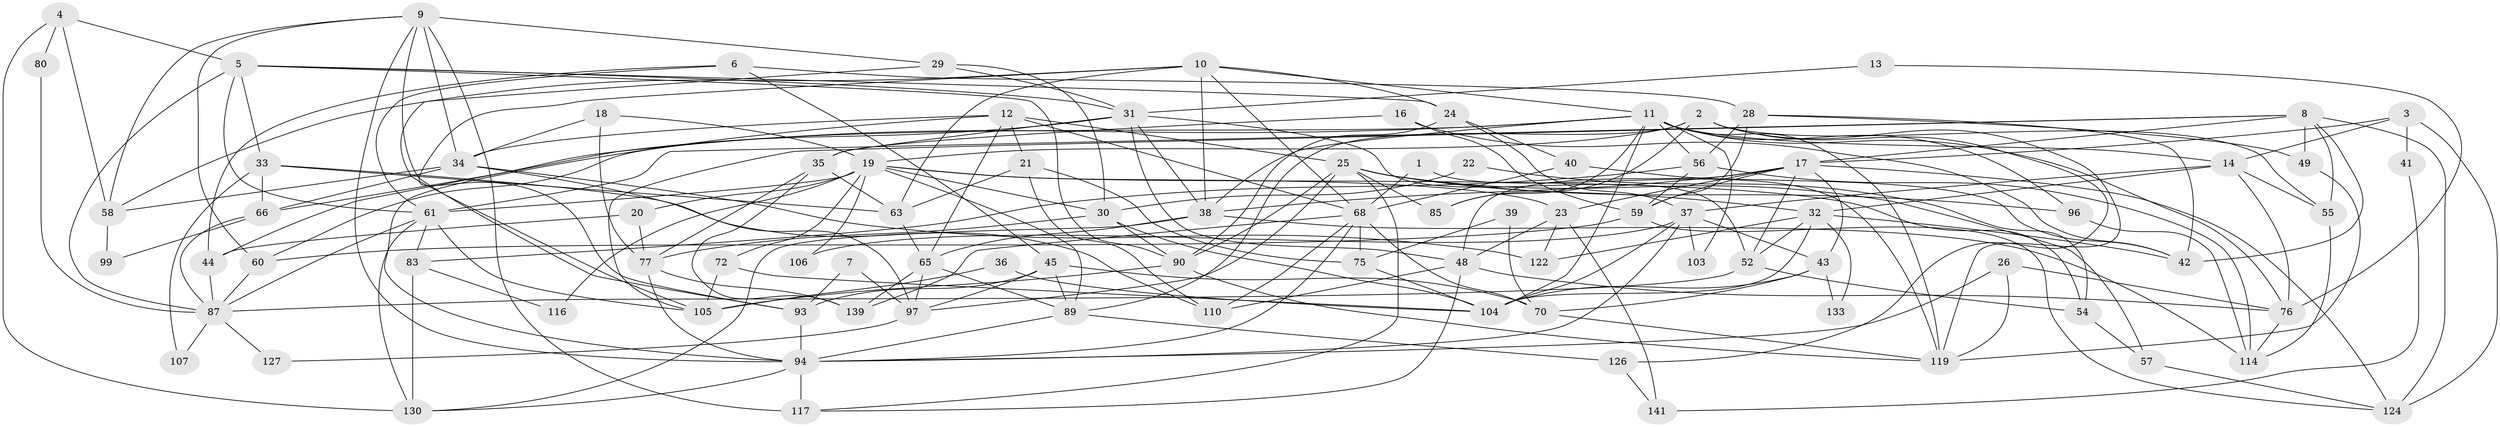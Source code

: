 // original degree distribution, {2: 0.15602836879432624, 4: 0.2907801418439716, 5: 0.18439716312056736, 3: 0.23404255319148937, 7: 0.014184397163120567, 6: 0.0851063829787234, 8: 0.028368794326241134, 9: 0.0070921985815602835}
// Generated by graph-tools (version 1.1) at 2025/11/02/27/25 16:11:21]
// undirected, 92 vertices, 224 edges
graph export_dot {
graph [start="1"]
  node [color=gray90,style=filled];
  1;
  2 [super="+81"];
  3 [super="+98"];
  4 [super="+74"];
  5 [super="+15"];
  6 [super="+82"];
  7;
  8 [super="+27"];
  9 [super="+53"];
  10 [super="+46"];
  11 [super="+47"];
  12 [super="+95"];
  13;
  14 [super="+79"];
  16;
  17 [super="+123"];
  18 [super="+102"];
  19 [super="+50"];
  20 [super="+125"];
  21 [super="+86"];
  22;
  23 [super="+69"];
  24;
  25 [super="+62"];
  26;
  28;
  29;
  30 [super="+101"];
  31 [super="+73"];
  32 [super="+108"];
  33;
  34 [super="+140"];
  35 [super="+84"];
  36;
  37 [super="+67"];
  38;
  39;
  40;
  41;
  42 [super="+113"];
  43;
  44 [super="+51"];
  45;
  48;
  49;
  52 [super="+115"];
  54 [super="+118"];
  55 [super="+64"];
  56 [super="+91"];
  57;
  58 [super="+71"];
  59 [super="+131"];
  60 [super="+78"];
  61;
  63 [super="+136"];
  65 [super="+88"];
  66;
  68 [super="+120"];
  70 [super="+100"];
  72;
  75;
  76 [super="+112"];
  77;
  80;
  83;
  85;
  87 [super="+135"];
  89 [super="+92"];
  90 [super="+111"];
  93 [super="+109"];
  94 [super="+138"];
  96;
  97 [super="+129"];
  99;
  103;
  104 [super="+134"];
  105 [super="+121"];
  106;
  107;
  110;
  114 [super="+132"];
  116;
  117;
  119 [super="+128"];
  122;
  124;
  126;
  127;
  130 [super="+137"];
  133;
  139;
  141;
  1 -- 119;
  1 -- 68;
  2 -- 89;
  2 -- 119;
  2 -- 85;
  2 -- 126;
  2 -- 55;
  2 -- 19;
  3 -- 41 [weight=2];
  3 -- 17;
  3 -- 124;
  3 -- 14;
  4 -- 5;
  4 -- 80;
  4 -- 130;
  4 -- 58;
  5 -- 61;
  5 -- 33;
  5 -- 87;
  5 -- 24;
  5 -- 90;
  5 -- 31;
  6 -- 28;
  6 -- 44;
  6 -- 61;
  6 -- 45;
  7 -- 93;
  7 -- 97;
  8 -- 49;
  8 -- 105;
  8 -- 55;
  8 -- 17;
  8 -- 42;
  8 -- 124;
  8 -- 61;
  9 -- 29;
  9 -- 117 [weight=2];
  9 -- 94;
  9 -- 93;
  9 -- 34;
  9 -- 60;
  9 -- 58;
  10 -- 58;
  10 -- 93;
  10 -- 24;
  10 -- 68;
  10 -- 38;
  10 -- 11;
  10 -- 63;
  11 -- 76;
  11 -- 38 [weight=2];
  11 -- 56;
  11 -- 96;
  11 -- 119;
  11 -- 66;
  11 -- 103;
  11 -- 104;
  11 -- 14;
  11 -- 85;
  11 -- 60;
  12 -- 65;
  12 -- 94;
  12 -- 68;
  12 -- 25;
  12 -- 34;
  12 -- 21;
  13 -- 76;
  13 -- 31;
  14 -- 37;
  14 -- 55;
  14 -- 76;
  14 -- 32;
  16 -- 42;
  16 -- 59;
  16 -- 35;
  17 -- 48;
  17 -- 38;
  17 -- 23;
  17 -- 43;
  17 -- 59;
  17 -- 124;
  17 -- 52;
  18 -- 19;
  18 -- 34;
  18 -- 77;
  19 -- 89;
  19 -- 61;
  19 -- 20;
  19 -- 106;
  19 -- 116;
  19 -- 23;
  19 -- 54;
  19 -- 72;
  19 -- 30;
  20 -- 44;
  20 -- 77;
  21 -- 75;
  21 -- 110;
  21 -- 63;
  22 -- 30;
  22 -- 54;
  23 -- 48;
  23 -- 122;
  23 -- 141;
  24 -- 40;
  24 -- 37;
  24 -- 90;
  25 -- 117;
  25 -- 96;
  25 -- 97;
  25 -- 85;
  25 -- 57;
  25 -- 90;
  25 -- 32;
  26 -- 119;
  26 -- 94;
  26 -- 76;
  28 -- 56;
  28 -- 42;
  28 -- 49;
  28 -- 59;
  29 -- 105;
  29 -- 30;
  29 -- 31;
  30 -- 77;
  30 -- 90;
  30 -- 104;
  31 -- 38;
  31 -- 35;
  31 -- 52;
  31 -- 48;
  31 -- 44;
  32 -- 104;
  32 -- 133;
  32 -- 42;
  32 -- 122;
  32 -- 52;
  33 -- 66;
  33 -- 63;
  33 -- 107;
  33 -- 110;
  34 -- 97;
  34 -- 58;
  34 -- 66 [weight=2];
  34 -- 122;
  35 -- 63;
  35 -- 139;
  35 -- 77;
  36 -- 105;
  36 -- 104;
  37 -- 104;
  37 -- 43;
  37 -- 103;
  37 -- 106;
  37 -- 94;
  38 -- 65;
  38 -- 114;
  38 -- 130;
  39 -- 75;
  39 -- 70;
  40 -- 42;
  40 -- 68;
  41 -- 141;
  43 -- 70;
  43 -- 104;
  43 -- 133;
  44 -- 87;
  45 -- 70;
  45 -- 97;
  45 -- 93;
  45 -- 89;
  48 -- 110;
  48 -- 117;
  48 -- 76;
  49 -- 119;
  52 -- 54;
  52 -- 87 [weight=2];
  54 -- 57;
  55 -- 114;
  56 -- 83;
  56 -- 59;
  56 -- 114;
  57 -- 124;
  58 -- 99;
  59 -- 124;
  59 -- 60;
  60 -- 87;
  61 -- 83;
  61 -- 130;
  61 -- 105;
  61 -- 87;
  63 -- 65;
  65 -- 89;
  65 -- 139;
  65 -- 97;
  66 -- 99;
  66 -- 87;
  68 -- 139;
  68 -- 70;
  68 -- 94;
  68 -- 75;
  68 -- 110;
  70 -- 119;
  72 -- 104;
  72 -- 105;
  75 -- 104;
  76 -- 114;
  77 -- 94;
  77 -- 139;
  80 -- 87;
  83 -- 116;
  83 -- 130;
  87 -- 107;
  87 -- 127;
  89 -- 126;
  89 -- 94;
  90 -- 119;
  90 -- 105;
  93 -- 94;
  94 -- 117;
  94 -- 130;
  96 -- 114;
  97 -- 127;
  126 -- 141;
}
